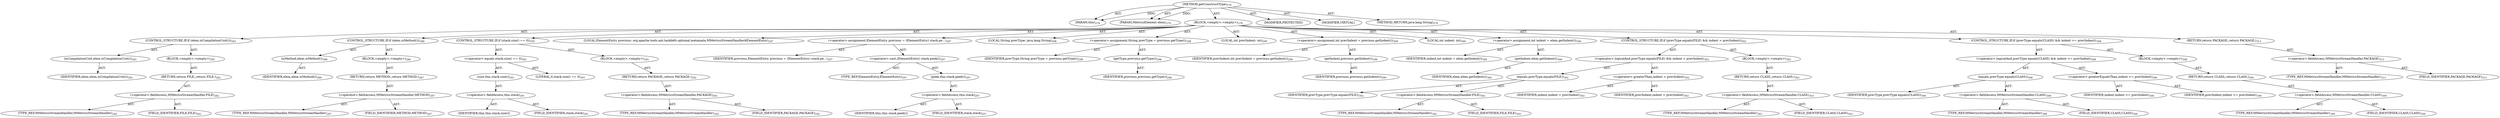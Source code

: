 digraph "getConstructType" {  
"111669149705" [label = <(METHOD,getConstructType)<SUB>279</SUB>> ]
"115964117010" [label = <(PARAM,this)<SUB>279</SUB>> ]
"115964117011" [label = <(PARAM,MetricsElement elem)<SUB>279</SUB>> ]
"25769803807" [label = <(BLOCK,&lt;empty&gt;,&lt;empty&gt;)<SUB>279</SUB>> ]
"47244640270" [label = <(CONTROL_STRUCTURE,IF,if (elem.isCompilationUnit()))<SUB>281</SUB>> ]
"30064771211" [label = <(isCompilationUnit,elem.isCompilationUnit())<SUB>281</SUB>> ]
"68719476856" [label = <(IDENTIFIER,elem,elem.isCompilationUnit())<SUB>281</SUB>> ]
"25769803808" [label = <(BLOCK,&lt;empty&gt;,&lt;empty&gt;)<SUB>281</SUB>> ]
"146028888065" [label = <(RETURN,return FILE;,return FILE;)<SUB>282</SUB>> ]
"30064771212" [label = <(&lt;operator&gt;.fieldAccess,MMetricsStreamHandler.FILE)<SUB>282</SUB>> ]
"180388626436" [label = <(TYPE_REF,MMetricsStreamHandler,MMetricsStreamHandler)<SUB>282</SUB>> ]
"55834574879" [label = <(FIELD_IDENTIFIER,FILE,FILE)<SUB>282</SUB>> ]
"47244640271" [label = <(CONTROL_STRUCTURE,IF,if (elem.isMethod()))<SUB>286</SUB>> ]
"30064771213" [label = <(isMethod,elem.isMethod())<SUB>286</SUB>> ]
"68719476857" [label = <(IDENTIFIER,elem,elem.isMethod())<SUB>286</SUB>> ]
"25769803809" [label = <(BLOCK,&lt;empty&gt;,&lt;empty&gt;)<SUB>286</SUB>> ]
"146028888066" [label = <(RETURN,return METHOD;,return METHOD;)<SUB>287</SUB>> ]
"30064771214" [label = <(&lt;operator&gt;.fieldAccess,MMetricsStreamHandler.METHOD)<SUB>287</SUB>> ]
"180388626437" [label = <(TYPE_REF,MMetricsStreamHandler,MMetricsStreamHandler)<SUB>287</SUB>> ]
"55834574880" [label = <(FIELD_IDENTIFIER,METHOD,METHOD)<SUB>287</SUB>> ]
"47244640272" [label = <(CONTROL_STRUCTURE,IF,if (stack.size() == 0))<SUB>291</SUB>> ]
"30064771215" [label = <(&lt;operator&gt;.equals,stack.size() == 0)<SUB>291</SUB>> ]
"30064771216" [label = <(size,this.stack.size())<SUB>291</SUB>> ]
"30064771217" [label = <(&lt;operator&gt;.fieldAccess,this.stack)<SUB>291</SUB>> ]
"68719476858" [label = <(IDENTIFIER,this,this.stack.size())> ]
"55834574881" [label = <(FIELD_IDENTIFIER,stack,stack)<SUB>291</SUB>> ]
"90194313247" [label = <(LITERAL,0,stack.size() == 0)<SUB>291</SUB>> ]
"25769803810" [label = <(BLOCK,&lt;empty&gt;,&lt;empty&gt;)<SUB>291</SUB>> ]
"146028888067" [label = <(RETURN,return PACKAGE;,return PACKAGE;)<SUB>292</SUB>> ]
"30064771218" [label = <(&lt;operator&gt;.fieldAccess,MMetricsStreamHandler.PACKAGE)<SUB>292</SUB>> ]
"180388626438" [label = <(TYPE_REF,MMetricsStreamHandler,MMetricsStreamHandler)<SUB>292</SUB>> ]
"55834574882" [label = <(FIELD_IDENTIFIER,PACKAGE,PACKAGE)<SUB>292</SUB>> ]
"94489280532" [label = <(LOCAL,ElementEntry previous: org.apache.tools.ant.taskdefs.optional.metamata.MMetricsStreamHandler$ElementEntry)<SUB>297</SUB>> ]
"30064771219" [label = <(&lt;operator&gt;.assignment,ElementEntry previous = (ElementEntry) stack.pe...)<SUB>297</SUB>> ]
"68719476859" [label = <(IDENTIFIER,previous,ElementEntry previous = (ElementEntry) stack.pe...)<SUB>297</SUB>> ]
"30064771220" [label = <(&lt;operator&gt;.cast,(ElementEntry) stack.peek())<SUB>297</SUB>> ]
"180388626439" [label = <(TYPE_REF,ElementEntry,ElementEntry)<SUB>297</SUB>> ]
"30064771221" [label = <(peek,this.stack.peek())<SUB>297</SUB>> ]
"30064771222" [label = <(&lt;operator&gt;.fieldAccess,this.stack)<SUB>297</SUB>> ]
"68719476860" [label = <(IDENTIFIER,this,this.stack.peek())> ]
"55834574883" [label = <(FIELD_IDENTIFIER,stack,stack)<SUB>297</SUB>> ]
"94489280533" [label = <(LOCAL,String prevType: java.lang.String)<SUB>298</SUB>> ]
"30064771223" [label = <(&lt;operator&gt;.assignment,String prevType = previous.getType())<SUB>298</SUB>> ]
"68719476861" [label = <(IDENTIFIER,prevType,String prevType = previous.getType())<SUB>298</SUB>> ]
"30064771224" [label = <(getType,previous.getType())<SUB>298</SUB>> ]
"68719476862" [label = <(IDENTIFIER,previous,previous.getType())<SUB>298</SUB>> ]
"94489280534" [label = <(LOCAL,int prevIndent: int)<SUB>299</SUB>> ]
"30064771225" [label = <(&lt;operator&gt;.assignment,int prevIndent = previous.getIndent())<SUB>299</SUB>> ]
"68719476863" [label = <(IDENTIFIER,prevIndent,int prevIndent = previous.getIndent())<SUB>299</SUB>> ]
"30064771226" [label = <(getIndent,previous.getIndent())<SUB>299</SUB>> ]
"68719476864" [label = <(IDENTIFIER,previous,previous.getIndent())<SUB>299</SUB>> ]
"94489280535" [label = <(LOCAL,int indent: int)<SUB>300</SUB>> ]
"30064771227" [label = <(&lt;operator&gt;.assignment,int indent = elem.getIndent())<SUB>300</SUB>> ]
"68719476865" [label = <(IDENTIFIER,indent,int indent = elem.getIndent())<SUB>300</SUB>> ]
"30064771228" [label = <(getIndent,elem.getIndent())<SUB>300</SUB>> ]
"68719476866" [label = <(IDENTIFIER,elem,elem.getIndent())<SUB>300</SUB>> ]
"47244640273" [label = <(CONTROL_STRUCTURE,IF,if (prevType.equals(FILE) &amp;&amp; indent &gt; prevIndent))<SUB>302</SUB>> ]
"30064771229" [label = <(&lt;operator&gt;.logicalAnd,prevType.equals(FILE) &amp;&amp; indent &gt; prevIndent)<SUB>302</SUB>> ]
"30064771230" [label = <(equals,prevType.equals(FILE))<SUB>302</SUB>> ]
"68719476867" [label = <(IDENTIFIER,prevType,prevType.equals(FILE))<SUB>302</SUB>> ]
"30064771231" [label = <(&lt;operator&gt;.fieldAccess,MMetricsStreamHandler.FILE)<SUB>302</SUB>> ]
"180388626440" [label = <(TYPE_REF,MMetricsStreamHandler,MMetricsStreamHandler)<SUB>302</SUB>> ]
"55834574884" [label = <(FIELD_IDENTIFIER,FILE,FILE)<SUB>302</SUB>> ]
"30064771232" [label = <(&lt;operator&gt;.greaterThan,indent &gt; prevIndent)<SUB>302</SUB>> ]
"68719476868" [label = <(IDENTIFIER,indent,indent &gt; prevIndent)<SUB>302</SUB>> ]
"68719476869" [label = <(IDENTIFIER,prevIndent,indent &gt; prevIndent)<SUB>302</SUB>> ]
"25769803811" [label = <(BLOCK,&lt;empty&gt;,&lt;empty&gt;)<SUB>302</SUB>> ]
"146028888068" [label = <(RETURN,return CLASS;,return CLASS;)<SUB>303</SUB>> ]
"30064771233" [label = <(&lt;operator&gt;.fieldAccess,MMetricsStreamHandler.CLASS)<SUB>303</SUB>> ]
"180388626441" [label = <(TYPE_REF,MMetricsStreamHandler,MMetricsStreamHandler)<SUB>303</SUB>> ]
"55834574885" [label = <(FIELD_IDENTIFIER,CLASS,CLASS)<SUB>303</SUB>> ]
"47244640274" [label = <(CONTROL_STRUCTURE,IF,if (prevType.equals(CLASS) &amp;&amp; indent &gt;= prevIndent))<SUB>308</SUB>> ]
"30064771234" [label = <(&lt;operator&gt;.logicalAnd,prevType.equals(CLASS) &amp;&amp; indent &gt;= prevIndent)<SUB>308</SUB>> ]
"30064771235" [label = <(equals,prevType.equals(CLASS))<SUB>308</SUB>> ]
"68719476870" [label = <(IDENTIFIER,prevType,prevType.equals(CLASS))<SUB>308</SUB>> ]
"30064771236" [label = <(&lt;operator&gt;.fieldAccess,MMetricsStreamHandler.CLASS)<SUB>308</SUB>> ]
"180388626442" [label = <(TYPE_REF,MMetricsStreamHandler,MMetricsStreamHandler)<SUB>308</SUB>> ]
"55834574886" [label = <(FIELD_IDENTIFIER,CLASS,CLASS)<SUB>308</SUB>> ]
"30064771237" [label = <(&lt;operator&gt;.greaterEqualsThan,indent &gt;= prevIndent)<SUB>308</SUB>> ]
"68719476871" [label = <(IDENTIFIER,indent,indent &gt;= prevIndent)<SUB>308</SUB>> ]
"68719476872" [label = <(IDENTIFIER,prevIndent,indent &gt;= prevIndent)<SUB>308</SUB>> ]
"25769803812" [label = <(BLOCK,&lt;empty&gt;,&lt;empty&gt;)<SUB>308</SUB>> ]
"146028888069" [label = <(RETURN,return CLASS;,return CLASS;)<SUB>309</SUB>> ]
"30064771238" [label = <(&lt;operator&gt;.fieldAccess,MMetricsStreamHandler.CLASS)<SUB>309</SUB>> ]
"180388626443" [label = <(TYPE_REF,MMetricsStreamHandler,MMetricsStreamHandler)<SUB>309</SUB>> ]
"55834574887" [label = <(FIELD_IDENTIFIER,CLASS,CLASS)<SUB>309</SUB>> ]
"146028888070" [label = <(RETURN,return PACKAGE;,return PACKAGE;)<SUB>313</SUB>> ]
"30064771239" [label = <(&lt;operator&gt;.fieldAccess,MMetricsStreamHandler.PACKAGE)<SUB>313</SUB>> ]
"180388626444" [label = <(TYPE_REF,MMetricsStreamHandler,MMetricsStreamHandler)<SUB>313</SUB>> ]
"55834574888" [label = <(FIELD_IDENTIFIER,PACKAGE,PACKAGE)<SUB>313</SUB>> ]
"133143986208" [label = <(MODIFIER,PROTECTED)> ]
"133143986209" [label = <(MODIFIER,VIRTUAL)> ]
"128849018889" [label = <(METHOD_RETURN,java.lang.String)<SUB>279</SUB>> ]
  "111669149705" -> "115964117010"  [ label = "AST: "] 
  "111669149705" -> "115964117011"  [ label = "AST: "] 
  "111669149705" -> "25769803807"  [ label = "AST: "] 
  "111669149705" -> "133143986208"  [ label = "AST: "] 
  "111669149705" -> "133143986209"  [ label = "AST: "] 
  "111669149705" -> "128849018889"  [ label = "AST: "] 
  "25769803807" -> "47244640270"  [ label = "AST: "] 
  "25769803807" -> "47244640271"  [ label = "AST: "] 
  "25769803807" -> "47244640272"  [ label = "AST: "] 
  "25769803807" -> "94489280532"  [ label = "AST: "] 
  "25769803807" -> "30064771219"  [ label = "AST: "] 
  "25769803807" -> "94489280533"  [ label = "AST: "] 
  "25769803807" -> "30064771223"  [ label = "AST: "] 
  "25769803807" -> "94489280534"  [ label = "AST: "] 
  "25769803807" -> "30064771225"  [ label = "AST: "] 
  "25769803807" -> "94489280535"  [ label = "AST: "] 
  "25769803807" -> "30064771227"  [ label = "AST: "] 
  "25769803807" -> "47244640273"  [ label = "AST: "] 
  "25769803807" -> "47244640274"  [ label = "AST: "] 
  "25769803807" -> "146028888070"  [ label = "AST: "] 
  "47244640270" -> "30064771211"  [ label = "AST: "] 
  "47244640270" -> "25769803808"  [ label = "AST: "] 
  "30064771211" -> "68719476856"  [ label = "AST: "] 
  "25769803808" -> "146028888065"  [ label = "AST: "] 
  "146028888065" -> "30064771212"  [ label = "AST: "] 
  "30064771212" -> "180388626436"  [ label = "AST: "] 
  "30064771212" -> "55834574879"  [ label = "AST: "] 
  "47244640271" -> "30064771213"  [ label = "AST: "] 
  "47244640271" -> "25769803809"  [ label = "AST: "] 
  "30064771213" -> "68719476857"  [ label = "AST: "] 
  "25769803809" -> "146028888066"  [ label = "AST: "] 
  "146028888066" -> "30064771214"  [ label = "AST: "] 
  "30064771214" -> "180388626437"  [ label = "AST: "] 
  "30064771214" -> "55834574880"  [ label = "AST: "] 
  "47244640272" -> "30064771215"  [ label = "AST: "] 
  "47244640272" -> "25769803810"  [ label = "AST: "] 
  "30064771215" -> "30064771216"  [ label = "AST: "] 
  "30064771215" -> "90194313247"  [ label = "AST: "] 
  "30064771216" -> "30064771217"  [ label = "AST: "] 
  "30064771217" -> "68719476858"  [ label = "AST: "] 
  "30064771217" -> "55834574881"  [ label = "AST: "] 
  "25769803810" -> "146028888067"  [ label = "AST: "] 
  "146028888067" -> "30064771218"  [ label = "AST: "] 
  "30064771218" -> "180388626438"  [ label = "AST: "] 
  "30064771218" -> "55834574882"  [ label = "AST: "] 
  "30064771219" -> "68719476859"  [ label = "AST: "] 
  "30064771219" -> "30064771220"  [ label = "AST: "] 
  "30064771220" -> "180388626439"  [ label = "AST: "] 
  "30064771220" -> "30064771221"  [ label = "AST: "] 
  "30064771221" -> "30064771222"  [ label = "AST: "] 
  "30064771222" -> "68719476860"  [ label = "AST: "] 
  "30064771222" -> "55834574883"  [ label = "AST: "] 
  "30064771223" -> "68719476861"  [ label = "AST: "] 
  "30064771223" -> "30064771224"  [ label = "AST: "] 
  "30064771224" -> "68719476862"  [ label = "AST: "] 
  "30064771225" -> "68719476863"  [ label = "AST: "] 
  "30064771225" -> "30064771226"  [ label = "AST: "] 
  "30064771226" -> "68719476864"  [ label = "AST: "] 
  "30064771227" -> "68719476865"  [ label = "AST: "] 
  "30064771227" -> "30064771228"  [ label = "AST: "] 
  "30064771228" -> "68719476866"  [ label = "AST: "] 
  "47244640273" -> "30064771229"  [ label = "AST: "] 
  "47244640273" -> "25769803811"  [ label = "AST: "] 
  "30064771229" -> "30064771230"  [ label = "AST: "] 
  "30064771229" -> "30064771232"  [ label = "AST: "] 
  "30064771230" -> "68719476867"  [ label = "AST: "] 
  "30064771230" -> "30064771231"  [ label = "AST: "] 
  "30064771231" -> "180388626440"  [ label = "AST: "] 
  "30064771231" -> "55834574884"  [ label = "AST: "] 
  "30064771232" -> "68719476868"  [ label = "AST: "] 
  "30064771232" -> "68719476869"  [ label = "AST: "] 
  "25769803811" -> "146028888068"  [ label = "AST: "] 
  "146028888068" -> "30064771233"  [ label = "AST: "] 
  "30064771233" -> "180388626441"  [ label = "AST: "] 
  "30064771233" -> "55834574885"  [ label = "AST: "] 
  "47244640274" -> "30064771234"  [ label = "AST: "] 
  "47244640274" -> "25769803812"  [ label = "AST: "] 
  "30064771234" -> "30064771235"  [ label = "AST: "] 
  "30064771234" -> "30064771237"  [ label = "AST: "] 
  "30064771235" -> "68719476870"  [ label = "AST: "] 
  "30064771235" -> "30064771236"  [ label = "AST: "] 
  "30064771236" -> "180388626442"  [ label = "AST: "] 
  "30064771236" -> "55834574886"  [ label = "AST: "] 
  "30064771237" -> "68719476871"  [ label = "AST: "] 
  "30064771237" -> "68719476872"  [ label = "AST: "] 
  "25769803812" -> "146028888069"  [ label = "AST: "] 
  "146028888069" -> "30064771238"  [ label = "AST: "] 
  "30064771238" -> "180388626443"  [ label = "AST: "] 
  "30064771238" -> "55834574887"  [ label = "AST: "] 
  "146028888070" -> "30064771239"  [ label = "AST: "] 
  "30064771239" -> "180388626444"  [ label = "AST: "] 
  "30064771239" -> "55834574888"  [ label = "AST: "] 
  "111669149705" -> "115964117010"  [ label = "DDG: "] 
  "111669149705" -> "115964117011"  [ label = "DDG: "] 
}
